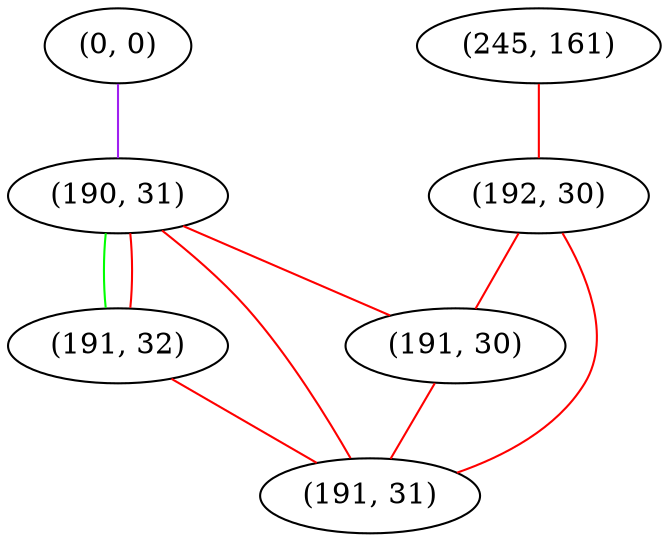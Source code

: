 graph "" {
"(0, 0)";
"(245, 161)";
"(190, 31)";
"(192, 30)";
"(191, 30)";
"(191, 32)";
"(191, 31)";
"(0, 0)" -- "(190, 31)"  [color=purple, key=0, weight=4];
"(245, 161)" -- "(192, 30)"  [color=red, key=0, weight=1];
"(190, 31)" -- "(191, 30)"  [color=red, key=0, weight=1];
"(190, 31)" -- "(191, 32)"  [color=green, key=0, weight=2];
"(190, 31)" -- "(191, 32)"  [color=red, key=1, weight=1];
"(190, 31)" -- "(191, 31)"  [color=red, key=0, weight=1];
"(192, 30)" -- "(191, 30)"  [color=red, key=0, weight=1];
"(192, 30)" -- "(191, 31)"  [color=red, key=0, weight=1];
"(191, 30)" -- "(191, 31)"  [color=red, key=0, weight=1];
"(191, 32)" -- "(191, 31)"  [color=red, key=0, weight=1];
}

